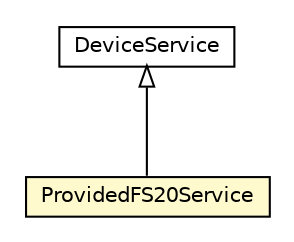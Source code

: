 #!/usr/local/bin/dot
#
# Class diagram 
# Generated by UMLGraph version R5_6-24-gf6e263 (http://www.umlgraph.org/)
#

digraph G {
	edge [fontname="Helvetica",fontsize=10,labelfontname="Helvetica",labelfontsize=10];
	node [fontname="Helvetica",fontsize=10,shape=plaintext];
	nodesep=0.25;
	ranksep=0.5;
	// org.universAAL.lddi.fs20.exporter.ProvidedFS20Service
	c271378 [label=<<table title="org.universAAL.lddi.fs20.exporter.ProvidedFS20Service" border="0" cellborder="1" cellspacing="0" cellpadding="2" port="p" bgcolor="lemonChiffon" href="./ProvidedFS20Service.html">
		<tr><td><table border="0" cellspacing="0" cellpadding="1">
<tr><td align="center" balign="center"> ProvidedFS20Service </td></tr>
		</table></td></tr>
		</table>>, URL="./ProvidedFS20Service.html", fontname="Helvetica", fontcolor="black", fontsize=10.0];
	//org.universAAL.lddi.fs20.exporter.ProvidedFS20Service extends org.universAAL.ontology.phThing.DeviceService
	c271525:p -> c271378:p [dir=back,arrowtail=empty];
	// org.universAAL.ontology.phThing.DeviceService
	c271525 [label=<<table title="org.universAAL.ontology.phThing.DeviceService" border="0" cellborder="1" cellspacing="0" cellpadding="2" port="p" href="http://java.sun.com/j2se/1.4.2/docs/api/org/universAAL/ontology/phThing/DeviceService.html">
		<tr><td><table border="0" cellspacing="0" cellpadding="1">
<tr><td align="center" balign="center"> DeviceService </td></tr>
		</table></td></tr>
		</table>>, URL="http://java.sun.com/j2se/1.4.2/docs/api/org/universAAL/ontology/phThing/DeviceService.html", fontname="Helvetica", fontcolor="black", fontsize=10.0];
}

